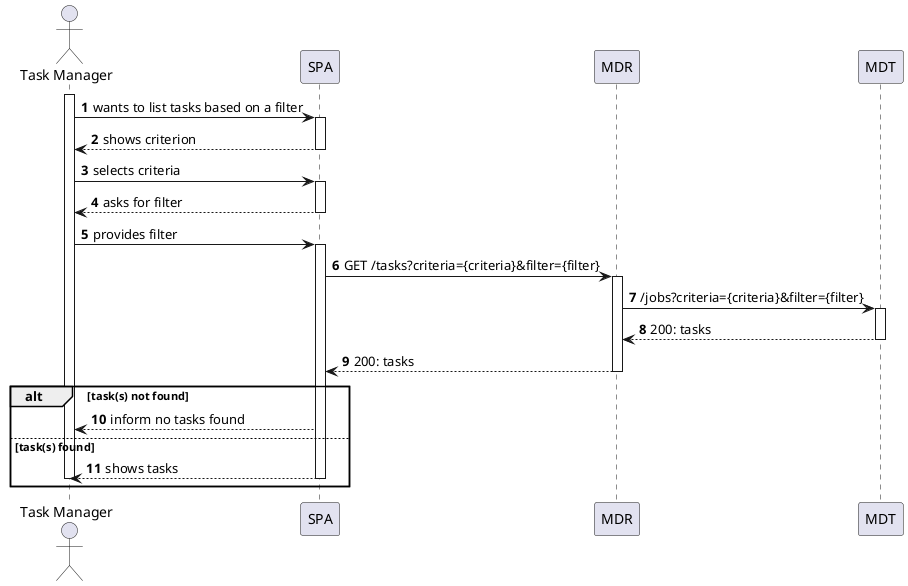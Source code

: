 @startuml
autonumber

actor "Task Manager" as usr

participant "SPA" as ui
participant "MDR" as mdr
participant "MDT" as mdt

activate usr
    usr -> ui : wants to list tasks based on a filter
    activate ui
        usr <-- ui: shows criterion
        deactivate ui
        usr -> ui: selects criteria
        activate ui
        usr <-- ui : asks for filter
    deactivate ui
        usr -> ui : provides filter

        activate ui
        ui -> mdr : GET /tasks?criteria={criteria}&filter={filter}
        activate mdr
            mdr -> mdt : /jobs?criteria={criteria}&filter={filter}
            activate mdt
                mdt --> mdr : 200: tasks
            deactivate mdt

            mdr --> ui : 200: tasks
        deactivate mdr
alt task(s) not found
                ui --> usr : inform no tasks found

else task(s) found
        ui --> usr : shows tasks
    deactivate ui
deactivate usr
end

@enduml
